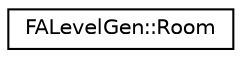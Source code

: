digraph G
{
  edge [fontname="Helvetica",fontsize="10",labelfontname="Helvetica",labelfontsize="10"];
  node [fontname="Helvetica",fontsize="10",shape=record];
  rankdir="LR";
  Node1 [label="FALevelGen::Room",height=0.2,width=0.4,color="black", fillcolor="white", style="filled",URL="$class_f_a_level_gen_1_1_room.html"];
}
